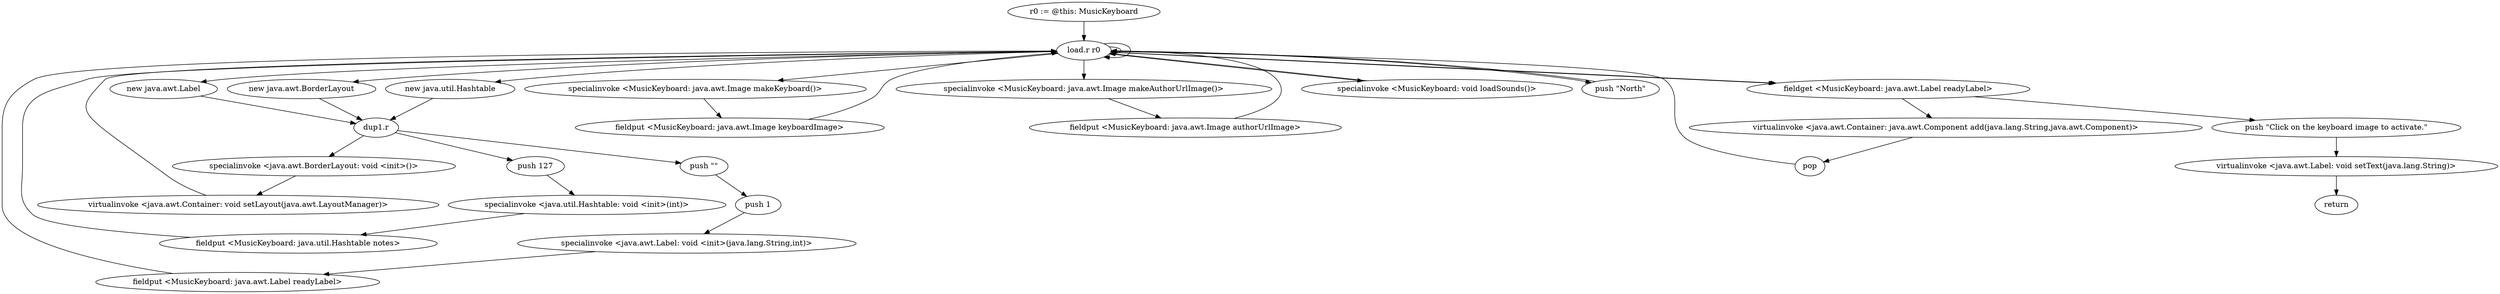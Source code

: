 digraph "" {
    "r0 := @this: MusicKeyboard"
    "load.r r0"
    "r0 := @this: MusicKeyboard"->"load.r r0";
    "new java.awt.BorderLayout"
    "load.r r0"->"new java.awt.BorderLayout";
    "dup1.r"
    "new java.awt.BorderLayout"->"dup1.r";
    "specialinvoke <java.awt.BorderLayout: void <init>()>"
    "dup1.r"->"specialinvoke <java.awt.BorderLayout: void <init>()>";
    "virtualinvoke <java.awt.Container: void setLayout(java.awt.LayoutManager)>"
    "specialinvoke <java.awt.BorderLayout: void <init>()>"->"virtualinvoke <java.awt.Container: void setLayout(java.awt.LayoutManager)>";
    "virtualinvoke <java.awt.Container: void setLayout(java.awt.LayoutManager)>"->"load.r r0";
    "load.r r0"->"load.r r0";
    "specialinvoke <MusicKeyboard: java.awt.Image makeKeyboard()>"
    "load.r r0"->"specialinvoke <MusicKeyboard: java.awt.Image makeKeyboard()>";
    "fieldput <MusicKeyboard: java.awt.Image keyboardImage>"
    "specialinvoke <MusicKeyboard: java.awt.Image makeKeyboard()>"->"fieldput <MusicKeyboard: java.awt.Image keyboardImage>";
    "fieldput <MusicKeyboard: java.awt.Image keyboardImage>"->"load.r r0";
    "load.r r0"->"load.r r0";
    "specialinvoke <MusicKeyboard: java.awt.Image makeAuthorUrlImage()>"
    "load.r r0"->"specialinvoke <MusicKeyboard: java.awt.Image makeAuthorUrlImage()>";
    "fieldput <MusicKeyboard: java.awt.Image authorUrlImage>"
    "specialinvoke <MusicKeyboard: java.awt.Image makeAuthorUrlImage()>"->"fieldput <MusicKeyboard: java.awt.Image authorUrlImage>";
    "fieldput <MusicKeyboard: java.awt.Image authorUrlImage>"->"load.r r0";
    "new java.util.Hashtable"
    "load.r r0"->"new java.util.Hashtable";
    "new java.util.Hashtable"->"dup1.r";
    "push 127"
    "dup1.r"->"push 127";
    "specialinvoke <java.util.Hashtable: void <init>(int)>"
    "push 127"->"specialinvoke <java.util.Hashtable: void <init>(int)>";
    "fieldput <MusicKeyboard: java.util.Hashtable notes>"
    "specialinvoke <java.util.Hashtable: void <init>(int)>"->"fieldput <MusicKeyboard: java.util.Hashtable notes>";
    "fieldput <MusicKeyboard: java.util.Hashtable notes>"->"load.r r0";
    "specialinvoke <MusicKeyboard: void loadSounds()>"
    "load.r r0"->"specialinvoke <MusicKeyboard: void loadSounds()>";
    "specialinvoke <MusicKeyboard: void loadSounds()>"->"load.r r0";
    "new java.awt.Label"
    "load.r r0"->"new java.awt.Label";
    "new java.awt.Label"->"dup1.r";
    "push \"\""
    "dup1.r"->"push \"\"";
    "push 1"
    "push \"\""->"push 1";
    "specialinvoke <java.awt.Label: void <init>(java.lang.String,int)>"
    "push 1"->"specialinvoke <java.awt.Label: void <init>(java.lang.String,int)>";
    "fieldput <MusicKeyboard: java.awt.Label readyLabel>"
    "specialinvoke <java.awt.Label: void <init>(java.lang.String,int)>"->"fieldput <MusicKeyboard: java.awt.Label readyLabel>";
    "fieldput <MusicKeyboard: java.awt.Label readyLabel>"->"load.r r0";
    "push \"North\""
    "load.r r0"->"push \"North\"";
    "push \"North\""->"load.r r0";
    "fieldget <MusicKeyboard: java.awt.Label readyLabel>"
    "load.r r0"->"fieldget <MusicKeyboard: java.awt.Label readyLabel>";
    "virtualinvoke <java.awt.Container: java.awt.Component add(java.lang.String,java.awt.Component)>"
    "fieldget <MusicKeyboard: java.awt.Label readyLabel>"->"virtualinvoke <java.awt.Container: java.awt.Component add(java.lang.String,java.awt.Component)>";
    "pop"
    "virtualinvoke <java.awt.Container: java.awt.Component add(java.lang.String,java.awt.Component)>"->"pop";
    "pop"->"load.r r0";
    "load.r r0"->"fieldget <MusicKeyboard: java.awt.Label readyLabel>";
    "push \"Click on the keyboard image to activate.\""
    "fieldget <MusicKeyboard: java.awt.Label readyLabel>"->"push \"Click on the keyboard image to activate.\"";
    "virtualinvoke <java.awt.Label: void setText(java.lang.String)>"
    "push \"Click on the keyboard image to activate.\""->"virtualinvoke <java.awt.Label: void setText(java.lang.String)>";
    "return"
    "virtualinvoke <java.awt.Label: void setText(java.lang.String)>"->"return";
}
